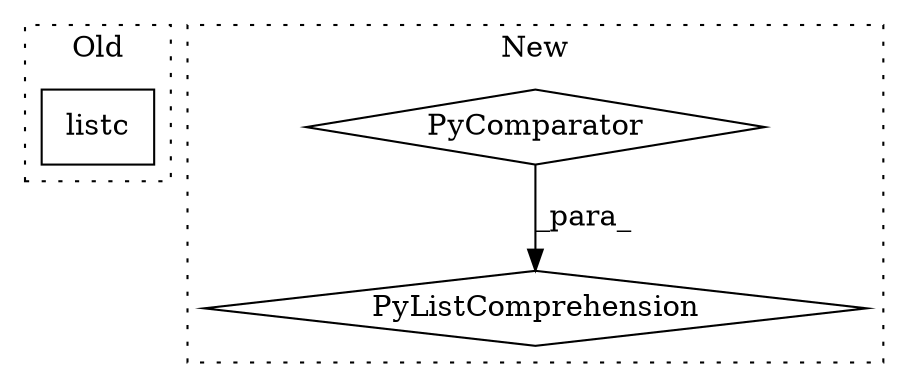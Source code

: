 digraph G {
subgraph cluster0 {
1 [label="listc" a="32" s="2809,2979" l="7,1" shape="box"];
label = "Old";
style="dotted";
}
subgraph cluster1 {
2 [label="PyComparator" a="113" s="3219" l="49" shape="diamond"];
3 [label="PyListComprehension" a="109" s="3118" l="158" shape="diamond"];
label = "New";
style="dotted";
}
2 -> 3 [label="_para_"];
}